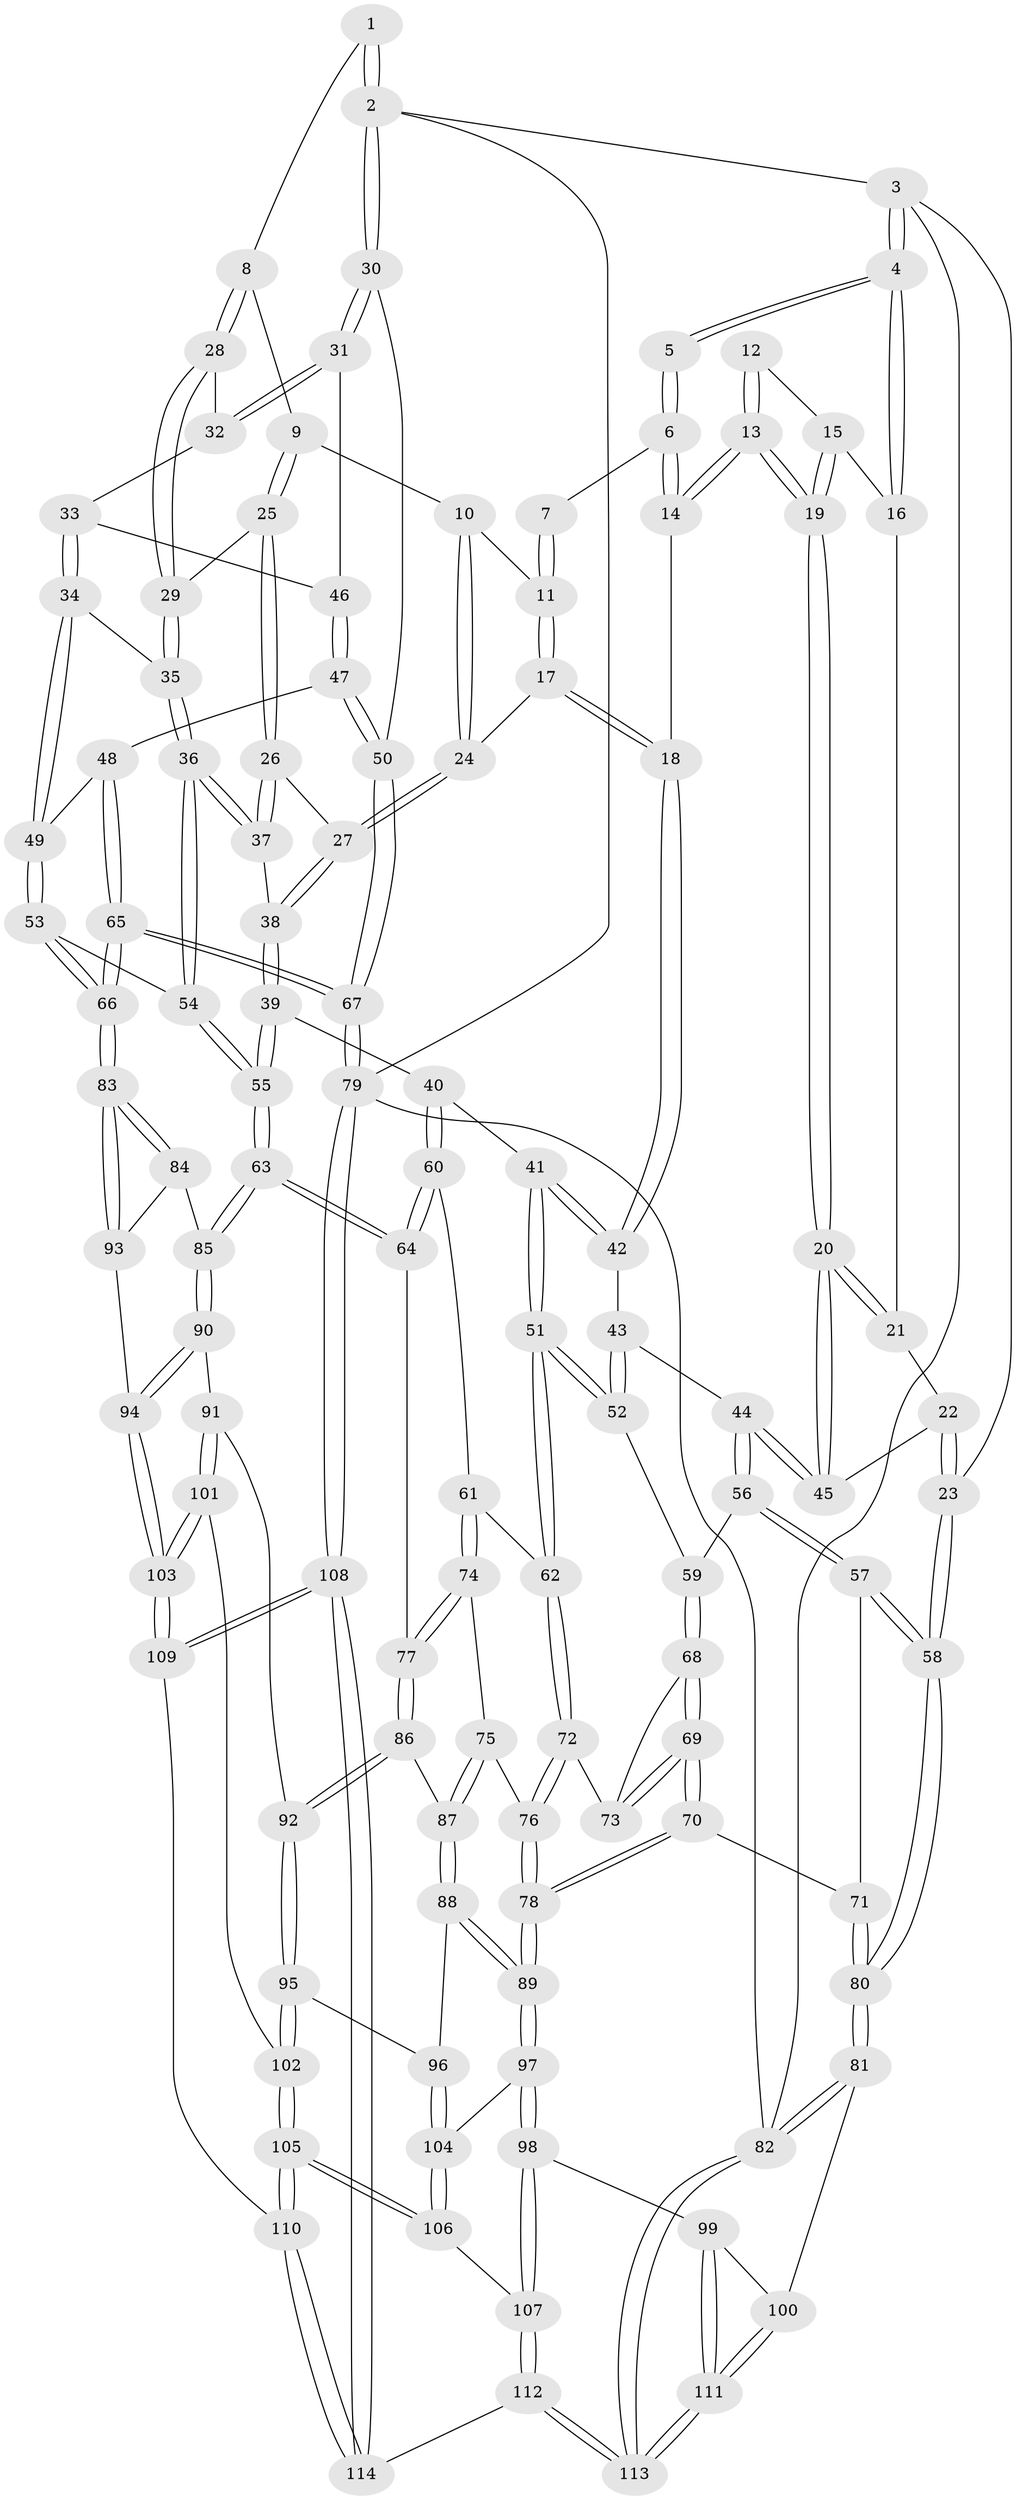 // Generated by graph-tools (version 1.1) at 2025/27/03/09/25 03:27:13]
// undirected, 114 vertices, 282 edges
graph export_dot {
graph [start="1"]
  node [color=gray90,style=filled];
  1 [pos="+0.7231452031075701+0"];
  2 [pos="+1+0"];
  3 [pos="+0+0"];
  4 [pos="+0+0"];
  5 [pos="+0.13434753327519844+0"];
  6 [pos="+0.3107230169790693+0"];
  7 [pos="+0.3423014720175598+0"];
  8 [pos="+0.7172160087021964+0.055672812198153426"];
  9 [pos="+0.6760346135941733+0.08605070546954448"];
  10 [pos="+0.6337811550859751+0.106052966783603"];
  11 [pos="+0.46285168242368213+0.13115206035922036"];
  12 [pos="+0.1353218940614867+0.11848829644817889"];
  13 [pos="+0.22261336522778796+0.21778007780423117"];
  14 [pos="+0.25588651552787417+0.18679652792563173"];
  15 [pos="+0.09806036380113411+0.13422269879448634"];
  16 [pos="+0.04390956324641158+0.11469009652167006"];
  17 [pos="+0.451963505888487+0.21475619827244508"];
  18 [pos="+0.4149986019113381+0.2360099374608436"];
  19 [pos="+0.1772066062115265+0.28172639043394365"];
  20 [pos="+0.17523026344215806+0.2853886025060825"];
  21 [pos="+0.04636637232715873+0.13496230403283588"];
  22 [pos="+0.009652195246867834+0.29126232364979854"];
  23 [pos="+0+0.33116912409462257"];
  24 [pos="+0.5239823190464472+0.2508090805959547"];
  25 [pos="+0.6029126481519409+0.2625983213424688"];
  26 [pos="+0.5622873169344206+0.27382462095280663"];
  27 [pos="+0.5445123538159323+0.2728190234399375"];
  28 [pos="+0.7301749422083385+0.07808051619049518"];
  29 [pos="+0.6390757761401665+0.2703348698258249"];
  30 [pos="+1+0.08141988380774225"];
  31 [pos="+1+0.1256090144495189"];
  32 [pos="+0.7740886014899009+0.14333788086472482"];
  33 [pos="+0.7907266928200553+0.2403938638597865"];
  34 [pos="+0.757080164684965+0.3038761130855747"];
  35 [pos="+0.7385871086736566+0.31955655534221034"];
  36 [pos="+0.7028082432273259+0.3946924780690694"];
  37 [pos="+0.6347533213776114+0.36291760382704813"];
  38 [pos="+0.5215561488792815+0.37619709424802455"];
  39 [pos="+0.5187764294677619+0.3812407379753573"];
  40 [pos="+0.468102746616922+0.40226751229207924"];
  41 [pos="+0.403484198231361+0.3483296991271934"];
  42 [pos="+0.39263472350377737+0.3311463692770906"];
  43 [pos="+0.3254443995234141+0.34526922410755345"];
  44 [pos="+0.17237906817570248+0.31789350229980595"];
  45 [pos="+0.16717917970945706+0.30573167512864247"];
  46 [pos="+0.867584078127394+0.261649427307518"];
  47 [pos="+0.9468552692546209+0.3574397649068324"];
  48 [pos="+0.902550204871+0.4205616506455267"];
  49 [pos="+0.8987305186121785+0.4207724854907319"];
  50 [pos="+1+0.26224400406326526"];
  51 [pos="+0.34136127439458125+0.45953199185959975"];
  52 [pos="+0.3296350024979398+0.45393086238531405"];
  53 [pos="+0.7497423093780685+0.5098695285767623"];
  54 [pos="+0.6959354499444195+0.5022828277851643"];
  55 [pos="+0.6665559815280125+0.5247211916344715"];
  56 [pos="+0.17399080116945786+0.37718792485359776"];
  57 [pos="+0.14613027123370917+0.4309699524563238"];
  58 [pos="+0+0.5780271707296677"];
  59 [pos="+0.26393820325380696+0.44976342326453267"];
  60 [pos="+0.45337410676734136+0.45928105818780446"];
  61 [pos="+0.4289016880736996+0.48227420654926423"];
  62 [pos="+0.35317376290311603+0.47227545452246134"];
  63 [pos="+0.6453002679519244+0.555443413837802"];
  64 [pos="+0.6231762234321886+0.5586661007658736"];
  65 [pos="+1+0.7536883859763716"];
  66 [pos="+1+0.7471523230919562"];
  67 [pos="+1+0.7708103737614002"];
  68 [pos="+0.26144240385675344+0.5092446357030328"];
  69 [pos="+0.23123616597593993+0.5800678715788794"];
  70 [pos="+0.1923870699339714+0.6429771246364121"];
  71 [pos="+0.17182909007785155+0.631752931282531"];
  72 [pos="+0.334728918002674+0.5232425229458585"];
  73 [pos="+0.32689520270188266+0.5242454434259649"];
  74 [pos="+0.43239614312366237+0.5550708363800466"];
  75 [pos="+0.36570005257051275+0.5988176486108481"];
  76 [pos="+0.35569277160055474+0.5982750708491793"];
  77 [pos="+0.5177191299068763+0.6079001221372774"];
  78 [pos="+0.21850472143492294+0.6716058396975124"];
  79 [pos="+1+1"];
  80 [pos="+0+0.6356322738409348"];
  81 [pos="+0+0.7327221087522999"];
  82 [pos="+0+1"];
  83 [pos="+1+0.7489862477482473"];
  84 [pos="+0.6727582413413327+0.6249596721449391"];
  85 [pos="+0.6587709812120213+0.6103503803499679"];
  86 [pos="+0.48318255582900244+0.676410911537251"];
  87 [pos="+0.40559153278043536+0.6507956730404304"];
  88 [pos="+0.3570861037332755+0.7248891144876812"];
  89 [pos="+0.23129206430666985+0.7159156063841211"];
  90 [pos="+0.6262195396326894+0.6865010391148963"];
  91 [pos="+0.5963134283551814+0.7365762845983042"];
  92 [pos="+0.4832293875994918+0.677209398166455"];
  93 [pos="+0.7759183982610235+0.8174630178121479"];
  94 [pos="+0.7476586595804746+0.8379573003426303"];
  95 [pos="+0.46153006380413747+0.7375030430245756"];
  96 [pos="+0.41078276345367054+0.7529053533070961"];
  97 [pos="+0.21908310271593032+0.804259257288031"];
  98 [pos="+0.20158713655522362+0.8361683463321676"];
  99 [pos="+0.18243060692945598+0.8408951866957857"];
  100 [pos="+0.08343405496055038+0.8541243358281791"];
  101 [pos="+0.5928875568452386+0.8424855413212405"];
  102 [pos="+0.5460996103660261+0.8527738880568344"];
  103 [pos="+0.6978638096887135+0.879420199316149"];
  104 [pos="+0.38719887608841946+0.8416220026163231"];
  105 [pos="+0.4637439805825829+0.9269915001084075"];
  106 [pos="+0.42817041964904456+0.8972883201193004"];
  107 [pos="+0.23502768374303395+0.911599677873189"];
  108 [pos="+0.7580823244537749+1"];
  109 [pos="+0.6979535690255719+0.880477425466514"];
  110 [pos="+0.43859505358927714+1"];
  111 [pos="+0.03723666353937583+1"];
  112 [pos="+0.2934034105629693+1"];
  113 [pos="+0+1"];
  114 [pos="+0.4257490375774051+1"];
  1 -- 2;
  1 -- 2;
  1 -- 8;
  2 -- 3;
  2 -- 30;
  2 -- 30;
  2 -- 79;
  3 -- 4;
  3 -- 4;
  3 -- 23;
  3 -- 82;
  4 -- 5;
  4 -- 5;
  4 -- 16;
  4 -- 16;
  5 -- 6;
  5 -- 6;
  6 -- 7;
  6 -- 14;
  6 -- 14;
  7 -- 11;
  7 -- 11;
  8 -- 9;
  8 -- 28;
  8 -- 28;
  9 -- 10;
  9 -- 25;
  9 -- 25;
  10 -- 11;
  10 -- 24;
  10 -- 24;
  11 -- 17;
  11 -- 17;
  12 -- 13;
  12 -- 13;
  12 -- 15;
  13 -- 14;
  13 -- 14;
  13 -- 19;
  13 -- 19;
  14 -- 18;
  15 -- 16;
  15 -- 19;
  15 -- 19;
  16 -- 21;
  17 -- 18;
  17 -- 18;
  17 -- 24;
  18 -- 42;
  18 -- 42;
  19 -- 20;
  19 -- 20;
  20 -- 21;
  20 -- 21;
  20 -- 45;
  20 -- 45;
  21 -- 22;
  22 -- 23;
  22 -- 23;
  22 -- 45;
  23 -- 58;
  23 -- 58;
  24 -- 27;
  24 -- 27;
  25 -- 26;
  25 -- 26;
  25 -- 29;
  26 -- 27;
  26 -- 37;
  26 -- 37;
  27 -- 38;
  27 -- 38;
  28 -- 29;
  28 -- 29;
  28 -- 32;
  29 -- 35;
  29 -- 35;
  30 -- 31;
  30 -- 31;
  30 -- 50;
  31 -- 32;
  31 -- 32;
  31 -- 46;
  32 -- 33;
  33 -- 34;
  33 -- 34;
  33 -- 46;
  34 -- 35;
  34 -- 49;
  34 -- 49;
  35 -- 36;
  35 -- 36;
  36 -- 37;
  36 -- 37;
  36 -- 54;
  36 -- 54;
  37 -- 38;
  38 -- 39;
  38 -- 39;
  39 -- 40;
  39 -- 55;
  39 -- 55;
  40 -- 41;
  40 -- 60;
  40 -- 60;
  41 -- 42;
  41 -- 42;
  41 -- 51;
  41 -- 51;
  42 -- 43;
  43 -- 44;
  43 -- 52;
  43 -- 52;
  44 -- 45;
  44 -- 45;
  44 -- 56;
  44 -- 56;
  46 -- 47;
  46 -- 47;
  47 -- 48;
  47 -- 50;
  47 -- 50;
  48 -- 49;
  48 -- 65;
  48 -- 65;
  49 -- 53;
  49 -- 53;
  50 -- 67;
  50 -- 67;
  51 -- 52;
  51 -- 52;
  51 -- 62;
  51 -- 62;
  52 -- 59;
  53 -- 54;
  53 -- 66;
  53 -- 66;
  54 -- 55;
  54 -- 55;
  55 -- 63;
  55 -- 63;
  56 -- 57;
  56 -- 57;
  56 -- 59;
  57 -- 58;
  57 -- 58;
  57 -- 71;
  58 -- 80;
  58 -- 80;
  59 -- 68;
  59 -- 68;
  60 -- 61;
  60 -- 64;
  60 -- 64;
  61 -- 62;
  61 -- 74;
  61 -- 74;
  62 -- 72;
  62 -- 72;
  63 -- 64;
  63 -- 64;
  63 -- 85;
  63 -- 85;
  64 -- 77;
  65 -- 66;
  65 -- 66;
  65 -- 67;
  65 -- 67;
  66 -- 83;
  66 -- 83;
  67 -- 79;
  67 -- 79;
  68 -- 69;
  68 -- 69;
  68 -- 73;
  69 -- 70;
  69 -- 70;
  69 -- 73;
  69 -- 73;
  70 -- 71;
  70 -- 78;
  70 -- 78;
  71 -- 80;
  71 -- 80;
  72 -- 73;
  72 -- 76;
  72 -- 76;
  74 -- 75;
  74 -- 77;
  74 -- 77;
  75 -- 76;
  75 -- 87;
  75 -- 87;
  76 -- 78;
  76 -- 78;
  77 -- 86;
  77 -- 86;
  78 -- 89;
  78 -- 89;
  79 -- 108;
  79 -- 108;
  79 -- 82;
  80 -- 81;
  80 -- 81;
  81 -- 82;
  81 -- 82;
  81 -- 100;
  82 -- 113;
  82 -- 113;
  83 -- 84;
  83 -- 84;
  83 -- 93;
  83 -- 93;
  84 -- 85;
  84 -- 93;
  85 -- 90;
  85 -- 90;
  86 -- 87;
  86 -- 92;
  86 -- 92;
  87 -- 88;
  87 -- 88;
  88 -- 89;
  88 -- 89;
  88 -- 96;
  89 -- 97;
  89 -- 97;
  90 -- 91;
  90 -- 94;
  90 -- 94;
  91 -- 92;
  91 -- 101;
  91 -- 101;
  92 -- 95;
  92 -- 95;
  93 -- 94;
  94 -- 103;
  94 -- 103;
  95 -- 96;
  95 -- 102;
  95 -- 102;
  96 -- 104;
  96 -- 104;
  97 -- 98;
  97 -- 98;
  97 -- 104;
  98 -- 99;
  98 -- 107;
  98 -- 107;
  99 -- 100;
  99 -- 111;
  99 -- 111;
  100 -- 111;
  100 -- 111;
  101 -- 102;
  101 -- 103;
  101 -- 103;
  102 -- 105;
  102 -- 105;
  103 -- 109;
  103 -- 109;
  104 -- 106;
  104 -- 106;
  105 -- 106;
  105 -- 106;
  105 -- 110;
  105 -- 110;
  106 -- 107;
  107 -- 112;
  107 -- 112;
  108 -- 109;
  108 -- 109;
  108 -- 114;
  108 -- 114;
  109 -- 110;
  110 -- 114;
  110 -- 114;
  111 -- 113;
  111 -- 113;
  112 -- 113;
  112 -- 113;
  112 -- 114;
}
